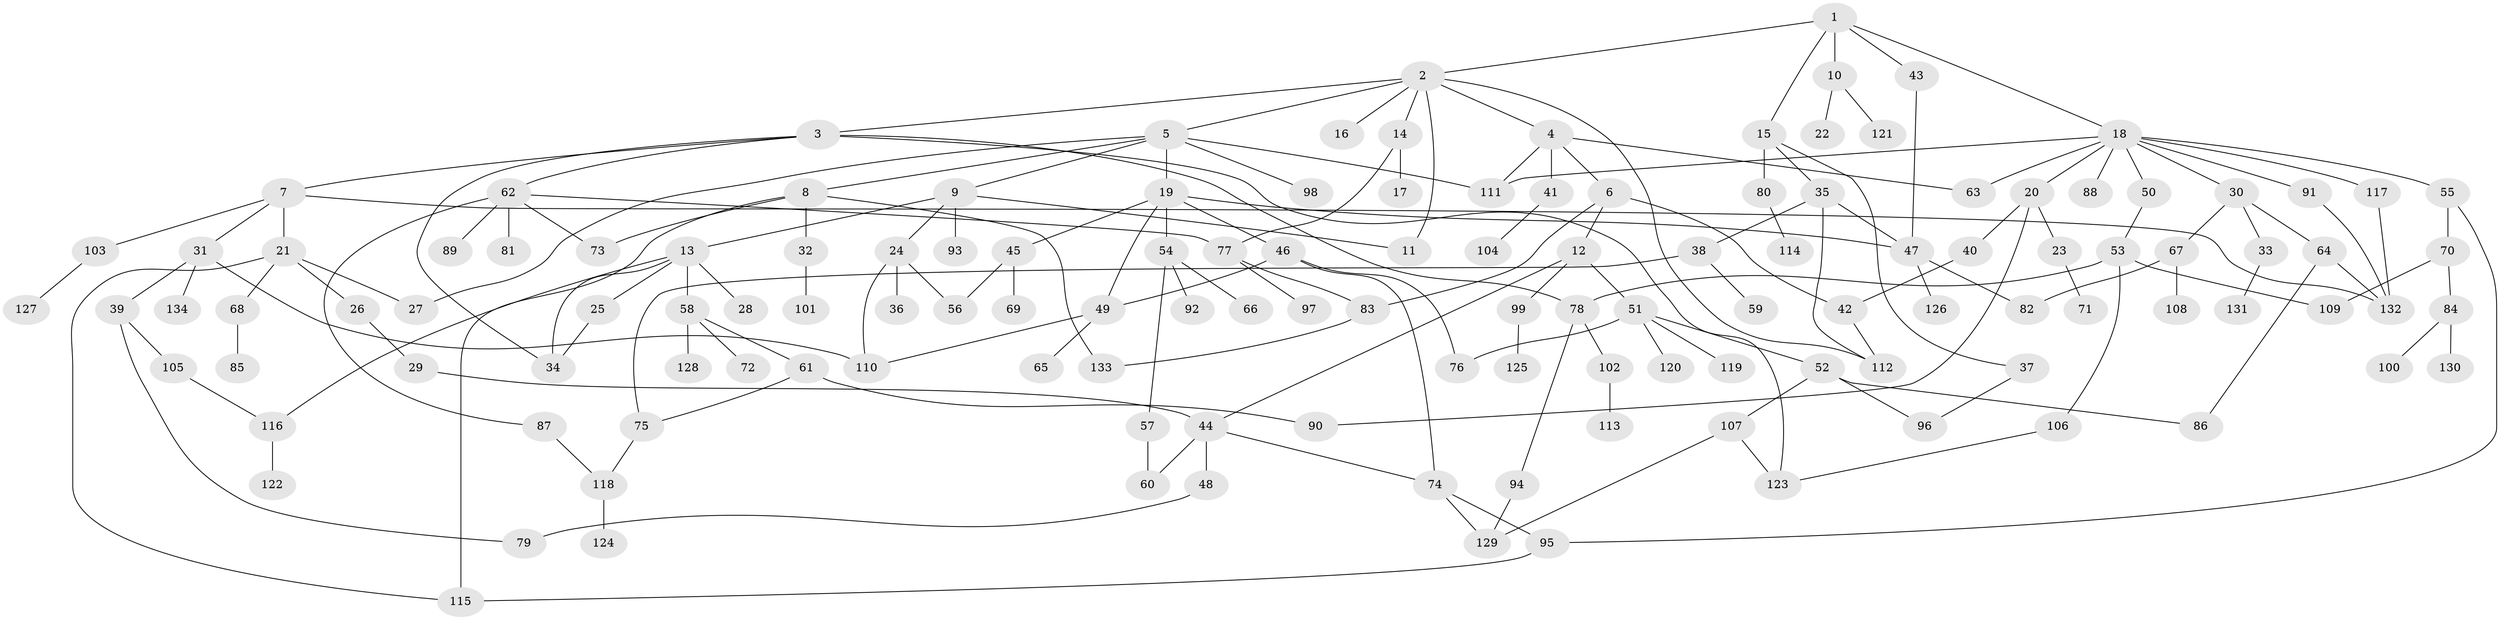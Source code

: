 // coarse degree distribution, {5: 0.1125, 1: 0.425, 17: 0.0125, 2: 0.2625, 4: 0.0875, 3: 0.05, 19: 0.0125, 8: 0.0125, 6: 0.0125, 7: 0.0125}
// Generated by graph-tools (version 1.1) at 2025/44/03/04/25 21:44:52]
// undirected, 134 vertices, 177 edges
graph export_dot {
graph [start="1"]
  node [color=gray90,style=filled];
  1;
  2;
  3;
  4;
  5;
  6;
  7;
  8;
  9;
  10;
  11;
  12;
  13;
  14;
  15;
  16;
  17;
  18;
  19;
  20;
  21;
  22;
  23;
  24;
  25;
  26;
  27;
  28;
  29;
  30;
  31;
  32;
  33;
  34;
  35;
  36;
  37;
  38;
  39;
  40;
  41;
  42;
  43;
  44;
  45;
  46;
  47;
  48;
  49;
  50;
  51;
  52;
  53;
  54;
  55;
  56;
  57;
  58;
  59;
  60;
  61;
  62;
  63;
  64;
  65;
  66;
  67;
  68;
  69;
  70;
  71;
  72;
  73;
  74;
  75;
  76;
  77;
  78;
  79;
  80;
  81;
  82;
  83;
  84;
  85;
  86;
  87;
  88;
  89;
  90;
  91;
  92;
  93;
  94;
  95;
  96;
  97;
  98;
  99;
  100;
  101;
  102;
  103;
  104;
  105;
  106;
  107;
  108;
  109;
  110;
  111;
  112;
  113;
  114;
  115;
  116;
  117;
  118;
  119;
  120;
  121;
  122;
  123;
  124;
  125;
  126;
  127;
  128;
  129;
  130;
  131;
  132;
  133;
  134;
  1 -- 2;
  1 -- 10;
  1 -- 15;
  1 -- 18;
  1 -- 43;
  2 -- 3;
  2 -- 4;
  2 -- 5;
  2 -- 11;
  2 -- 14;
  2 -- 16;
  2 -- 112;
  3 -- 7;
  3 -- 62;
  3 -- 34;
  3 -- 78;
  3 -- 123;
  4 -- 6;
  4 -- 41;
  4 -- 63;
  4 -- 111;
  5 -- 8;
  5 -- 9;
  5 -- 19;
  5 -- 98;
  5 -- 27;
  5 -- 111;
  6 -- 12;
  6 -- 83;
  6 -- 42;
  7 -- 21;
  7 -- 31;
  7 -- 103;
  7 -- 132;
  8 -- 32;
  8 -- 73;
  8 -- 133;
  8 -- 115;
  9 -- 13;
  9 -- 24;
  9 -- 93;
  9 -- 11;
  10 -- 22;
  10 -- 121;
  12 -- 51;
  12 -- 99;
  12 -- 44;
  13 -- 25;
  13 -- 28;
  13 -- 34;
  13 -- 58;
  13 -- 116;
  14 -- 17;
  14 -- 77;
  15 -- 35;
  15 -- 37;
  15 -- 80;
  18 -- 20;
  18 -- 30;
  18 -- 50;
  18 -- 55;
  18 -- 88;
  18 -- 91;
  18 -- 117;
  18 -- 63;
  18 -- 111;
  19 -- 45;
  19 -- 46;
  19 -- 54;
  19 -- 47;
  19 -- 49;
  20 -- 23;
  20 -- 40;
  20 -- 90;
  21 -- 26;
  21 -- 27;
  21 -- 68;
  21 -- 115;
  23 -- 71;
  24 -- 36;
  24 -- 56;
  24 -- 110;
  25 -- 34;
  26 -- 29;
  29 -- 44;
  30 -- 33;
  30 -- 64;
  30 -- 67;
  31 -- 39;
  31 -- 110;
  31 -- 134;
  32 -- 101;
  33 -- 131;
  35 -- 38;
  35 -- 47;
  35 -- 112;
  37 -- 96;
  38 -- 59;
  38 -- 75;
  39 -- 105;
  39 -- 79;
  40 -- 42;
  41 -- 104;
  42 -- 112;
  43 -- 47;
  44 -- 48;
  44 -- 74;
  44 -- 60;
  45 -- 69;
  45 -- 56;
  46 -- 49;
  46 -- 74;
  46 -- 76;
  47 -- 82;
  47 -- 126;
  48 -- 79;
  49 -- 65;
  49 -- 110;
  50 -- 53;
  51 -- 52;
  51 -- 119;
  51 -- 120;
  51 -- 76;
  52 -- 86;
  52 -- 96;
  52 -- 107;
  53 -- 78;
  53 -- 106;
  53 -- 109;
  54 -- 57;
  54 -- 66;
  54 -- 92;
  55 -- 70;
  55 -- 95;
  57 -- 60;
  58 -- 61;
  58 -- 72;
  58 -- 128;
  61 -- 75;
  61 -- 90;
  62 -- 81;
  62 -- 87;
  62 -- 89;
  62 -- 73;
  62 -- 77;
  64 -- 132;
  64 -- 86;
  67 -- 108;
  67 -- 82;
  68 -- 85;
  70 -- 84;
  70 -- 109;
  74 -- 129;
  74 -- 95;
  75 -- 118;
  77 -- 83;
  77 -- 97;
  78 -- 94;
  78 -- 102;
  80 -- 114;
  83 -- 133;
  84 -- 100;
  84 -- 130;
  87 -- 118;
  91 -- 132;
  94 -- 129;
  95 -- 115;
  99 -- 125;
  102 -- 113;
  103 -- 127;
  105 -- 116;
  106 -- 123;
  107 -- 129;
  107 -- 123;
  116 -- 122;
  117 -- 132;
  118 -- 124;
}
